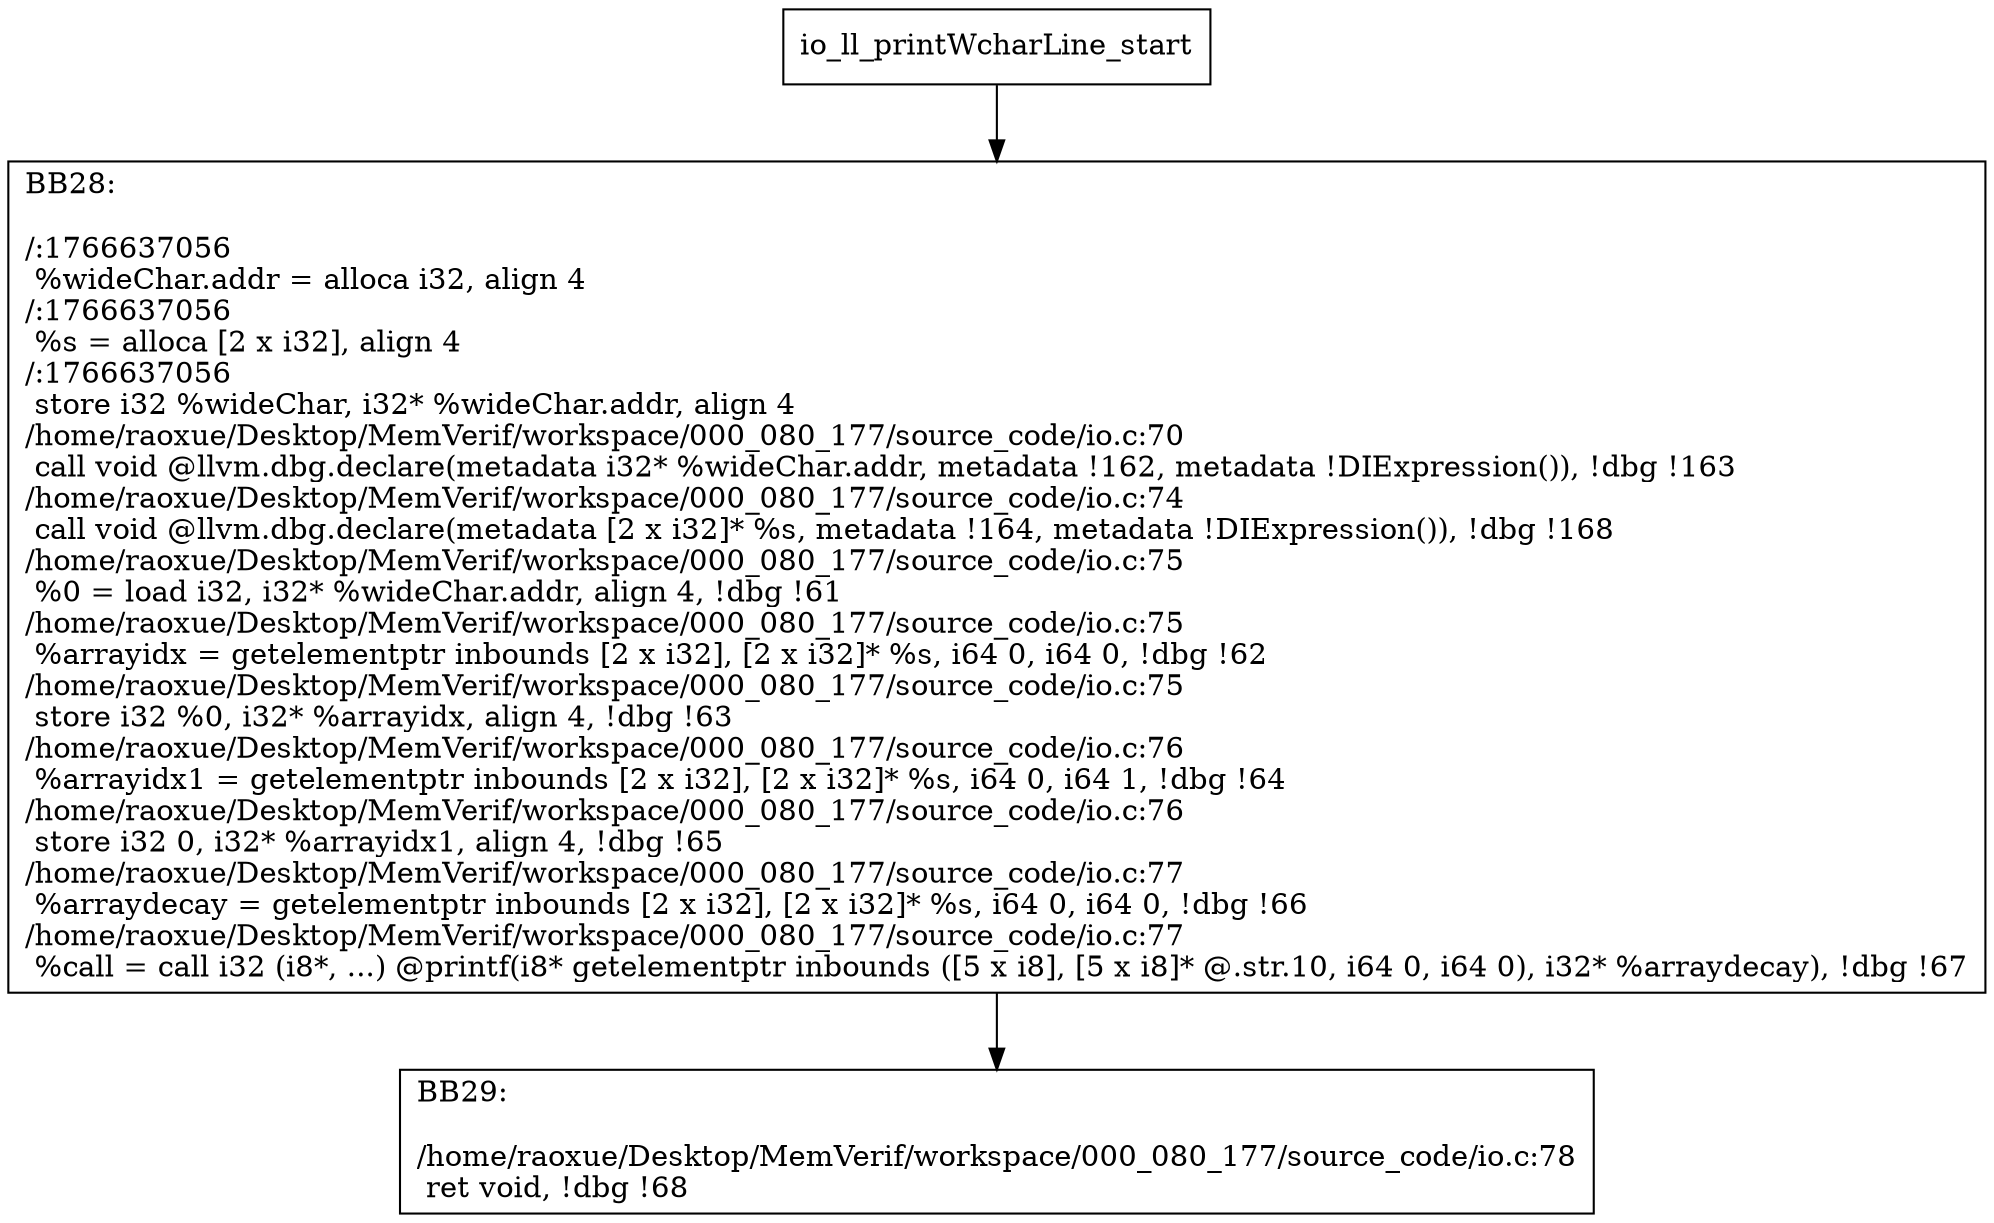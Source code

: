digraph "CFG for'io_ll_printWcharLine' function" {
	BBio_ll_printWcharLine_start[shape=record,label="{io_ll_printWcharLine_start}"];
	BBio_ll_printWcharLine_start-> io_ll_printWcharLineBB28;
	io_ll_printWcharLineBB28 [shape=record, label="{BB28:\l\l/:1766637056\l
  %wideChar.addr = alloca i32, align 4\l
/:1766637056\l
  %s = alloca [2 x i32], align 4\l
/:1766637056\l
  store i32 %wideChar, i32* %wideChar.addr, align 4\l
/home/raoxue/Desktop/MemVerif/workspace/000_080_177/source_code/io.c:70\l
  call void @llvm.dbg.declare(metadata i32* %wideChar.addr, metadata !162, metadata !DIExpression()), !dbg !163\l
/home/raoxue/Desktop/MemVerif/workspace/000_080_177/source_code/io.c:74\l
  call void @llvm.dbg.declare(metadata [2 x i32]* %s, metadata !164, metadata !DIExpression()), !dbg !168\l
/home/raoxue/Desktop/MemVerif/workspace/000_080_177/source_code/io.c:75\l
  %0 = load i32, i32* %wideChar.addr, align 4, !dbg !61\l
/home/raoxue/Desktop/MemVerif/workspace/000_080_177/source_code/io.c:75\l
  %arrayidx = getelementptr inbounds [2 x i32], [2 x i32]* %s, i64 0, i64 0, !dbg !62\l
/home/raoxue/Desktop/MemVerif/workspace/000_080_177/source_code/io.c:75\l
  store i32 %0, i32* %arrayidx, align 4, !dbg !63\l
/home/raoxue/Desktop/MemVerif/workspace/000_080_177/source_code/io.c:76\l
  %arrayidx1 = getelementptr inbounds [2 x i32], [2 x i32]* %s, i64 0, i64 1, !dbg !64\l
/home/raoxue/Desktop/MemVerif/workspace/000_080_177/source_code/io.c:76\l
  store i32 0, i32* %arrayidx1, align 4, !dbg !65\l
/home/raoxue/Desktop/MemVerif/workspace/000_080_177/source_code/io.c:77\l
  %arraydecay = getelementptr inbounds [2 x i32], [2 x i32]* %s, i64 0, i64 0, !dbg !66\l
/home/raoxue/Desktop/MemVerif/workspace/000_080_177/source_code/io.c:77\l
  %call = call i32 (i8*, ...) @printf(i8* getelementptr inbounds ([5 x i8], [5 x i8]* @.str.10, i64 0, i64 0), i32* %arraydecay), !dbg !67\l
}"];
	io_ll_printWcharLineBB28-> io_ll_printWcharLineBB29;
	io_ll_printWcharLineBB29 [shape=record, label="{BB29:\l\l/home/raoxue/Desktop/MemVerif/workspace/000_080_177/source_code/io.c:78\l
  ret void, !dbg !68\l
}"];
}
